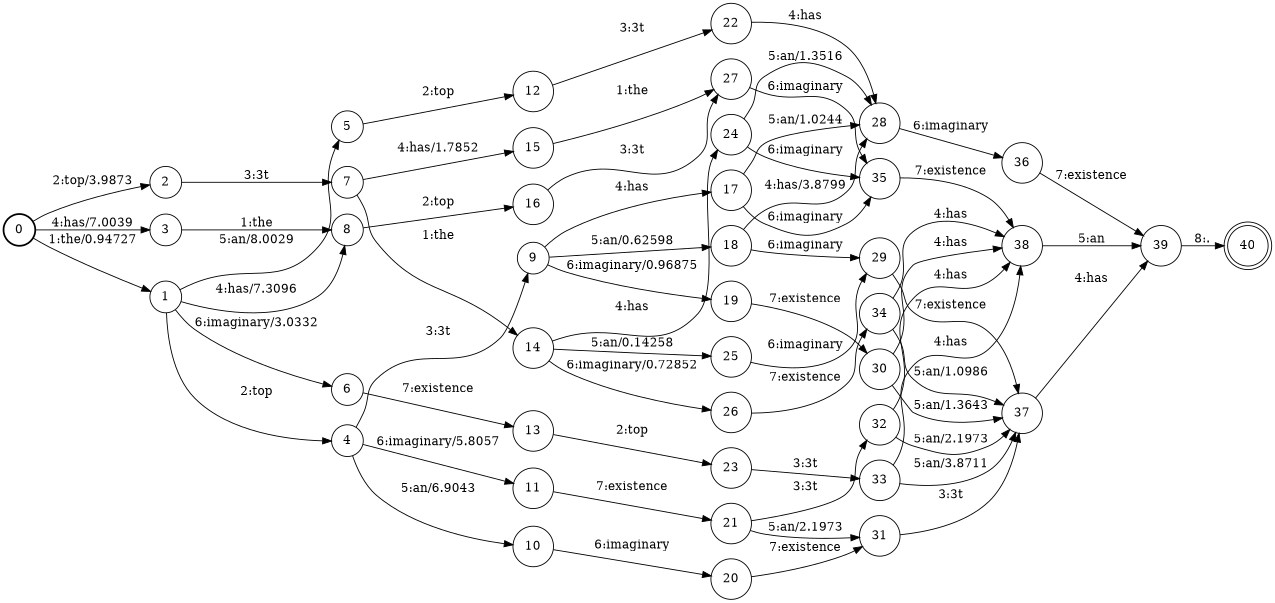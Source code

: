 digraph FST {
rankdir = LR;
size = "8.5,11";
label = "";
center = 1;
orientation = Portrait;
ranksep = "0.4";
nodesep = "0.25";
0 [label = "0", shape = circle, style = bold, fontsize = 14]
	0 -> 1 [label = "1:the/0.94727", fontsize = 14];
	0 -> 2 [label = "2:top/3.9873", fontsize = 14];
	0 -> 3 [label = "4:has/7.0039", fontsize = 14];
1 [label = "1", shape = circle, style = solid, fontsize = 14]
	1 -> 4 [label = "2:top", fontsize = 14];
	1 -> 8 [label = "4:has/7.3096", fontsize = 14];
	1 -> 5 [label = "5:an/8.0029", fontsize = 14];
	1 -> 6 [label = "6:imaginary/3.0332", fontsize = 14];
2 [label = "2", shape = circle, style = solid, fontsize = 14]
	2 -> 7 [label = "3:3t", fontsize = 14];
3 [label = "3", shape = circle, style = solid, fontsize = 14]
	3 -> 8 [label = "1:the", fontsize = 14];
4 [label = "4", shape = circle, style = solid, fontsize = 14]
	4 -> 9 [label = "3:3t", fontsize = 14];
	4 -> 10 [label = "5:an/6.9043", fontsize = 14];
	4 -> 11 [label = "6:imaginary/5.8057", fontsize = 14];
5 [label = "5", shape = circle, style = solid, fontsize = 14]
	5 -> 12 [label = "2:top", fontsize = 14];
6 [label = "6", shape = circle, style = solid, fontsize = 14]
	6 -> 13 [label = "7:existence", fontsize = 14];
7 [label = "7", shape = circle, style = solid, fontsize = 14]
	7 -> 14 [label = "1:the", fontsize = 14];
	7 -> 15 [label = "4:has/1.7852", fontsize = 14];
8 [label = "8", shape = circle, style = solid, fontsize = 14]
	8 -> 16 [label = "2:top", fontsize = 14];
9 [label = "9", shape = circle, style = solid, fontsize = 14]
	9 -> 17 [label = "4:has", fontsize = 14];
	9 -> 18 [label = "5:an/0.62598", fontsize = 14];
	9 -> 19 [label = "6:imaginary/0.96875", fontsize = 14];
10 [label = "10", shape = circle, style = solid, fontsize = 14]
	10 -> 20 [label = "6:imaginary", fontsize = 14];
11 [label = "11", shape = circle, style = solid, fontsize = 14]
	11 -> 21 [label = "7:existence", fontsize = 14];
12 [label = "12", shape = circle, style = solid, fontsize = 14]
	12 -> 22 [label = "3:3t", fontsize = 14];
13 [label = "13", shape = circle, style = solid, fontsize = 14]
	13 -> 23 [label = "2:top", fontsize = 14];
14 [label = "14", shape = circle, style = solid, fontsize = 14]
	14 -> 24 [label = "4:has", fontsize = 14];
	14 -> 25 [label = "5:an/0.14258", fontsize = 14];
	14 -> 26 [label = "6:imaginary/0.72852", fontsize = 14];
15 [label = "15", shape = circle, style = solid, fontsize = 14]
	15 -> 27 [label = "1:the", fontsize = 14];
16 [label = "16", shape = circle, style = solid, fontsize = 14]
	16 -> 27 [label = "3:3t", fontsize = 14];
17 [label = "17", shape = circle, style = solid, fontsize = 14]
	17 -> 28 [label = "5:an/1.0244", fontsize = 14];
	17 -> 35 [label = "6:imaginary", fontsize = 14];
18 [label = "18", shape = circle, style = solid, fontsize = 14]
	18 -> 28 [label = "4:has/3.8799", fontsize = 14];
	18 -> 29 [label = "6:imaginary", fontsize = 14];
19 [label = "19", shape = circle, style = solid, fontsize = 14]
	19 -> 30 [label = "7:existence", fontsize = 14];
20 [label = "20", shape = circle, style = solid, fontsize = 14]
	20 -> 31 [label = "7:existence", fontsize = 14];
21 [label = "21", shape = circle, style = solid, fontsize = 14]
	21 -> 32 [label = "3:3t", fontsize = 14];
	21 -> 31 [label = "5:an/2.1973", fontsize = 14];
22 [label = "22", shape = circle, style = solid, fontsize = 14]
	22 -> 28 [label = "4:has", fontsize = 14];
23 [label = "23", shape = circle, style = solid, fontsize = 14]
	23 -> 33 [label = "3:3t", fontsize = 14];
24 [label = "24", shape = circle, style = solid, fontsize = 14]
	24 -> 28 [label = "5:an/1.3516", fontsize = 14];
	24 -> 35 [label = "6:imaginary", fontsize = 14];
25 [label = "25", shape = circle, style = solid, fontsize = 14]
	25 -> 29 [label = "6:imaginary", fontsize = 14];
26 [label = "26", shape = circle, style = solid, fontsize = 14]
	26 -> 34 [label = "7:existence", fontsize = 14];
27 [label = "27", shape = circle, style = solid, fontsize = 14]
	27 -> 35 [label = "6:imaginary", fontsize = 14];
28 [label = "28", shape = circle, style = solid, fontsize = 14]
	28 -> 36 [label = "6:imaginary", fontsize = 14];
29 [label = "29", shape = circle, style = solid, fontsize = 14]
	29 -> 37 [label = "7:existence", fontsize = 14];
30 [label = "30", shape = circle, style = solid, fontsize = 14]
	30 -> 38 [label = "4:has", fontsize = 14];
	30 -> 37 [label = "5:an/1.3643", fontsize = 14];
31 [label = "31", shape = circle, style = solid, fontsize = 14]
	31 -> 37 [label = "3:3t", fontsize = 14];
32 [label = "32", shape = circle, style = solid, fontsize = 14]
	32 -> 38 [label = "4:has", fontsize = 14];
	32 -> 37 [label = "5:an/2.1973", fontsize = 14];
33 [label = "33", shape = circle, style = solid, fontsize = 14]
	33 -> 38 [label = "4:has", fontsize = 14];
	33 -> 37 [label = "5:an/3.8711", fontsize = 14];
34 [label = "34", shape = circle, style = solid, fontsize = 14]
	34 -> 38 [label = "4:has", fontsize = 14];
	34 -> 37 [label = "5:an/1.0986", fontsize = 14];
35 [label = "35", shape = circle, style = solid, fontsize = 14]
	35 -> 38 [label = "7:existence", fontsize = 14];
36 [label = "36", shape = circle, style = solid, fontsize = 14]
	36 -> 39 [label = "7:existence", fontsize = 14];
37 [label = "37", shape = circle, style = solid, fontsize = 14]
	37 -> 39 [label = "4:has", fontsize = 14];
38 [label = "38", shape = circle, style = solid, fontsize = 14]
	38 -> 39 [label = "5:an", fontsize = 14];
39 [label = "39", shape = circle, style = solid, fontsize = 14]
	39 -> 40 [label = "8:.", fontsize = 14];
40 [label = "40", shape = doublecircle, style = solid, fontsize = 14]
}
